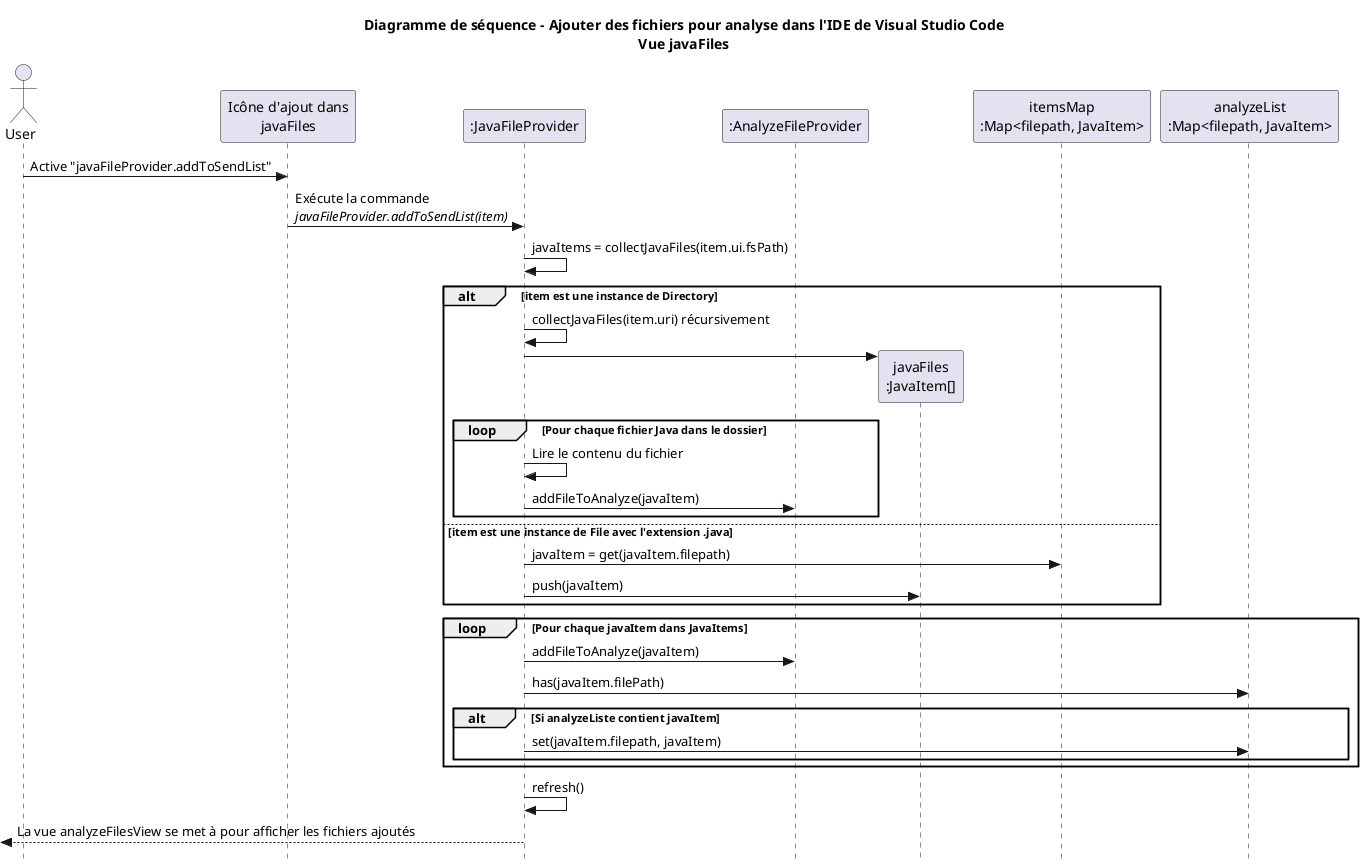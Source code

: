 @startuml
title Diagramme de séquence - Ajouter des fichiers pour analyse dans l'IDE de Visual Studio Code\nVue javaFiles
skinparam style strictuml

actor User
participant "Icône d'ajout dans\njavaFiles" as CommandPalette
participant ":JavaFileProvider" as JavaFileProvider
participant ":AnalyzeFileProvider" as AnalyzeFileProvider

User -> CommandPalette : Active "javaFileProvider.addToSendList"
CommandPalette -> JavaFileProvider : Exécute la commande \n//javaFileProvider.addToSendList(item)//

JavaFileProvider -> JavaFileProvider : javaItems = collectJavaFiles(item.ui.fsPath)

alt item est une instance de Directory
    JavaFileProvider -> JavaFileProvider : collectJavaFiles(item.uri) récursivement

    JavaFileProvider -> "javaFiles\n:JavaItem[]" as javaFiles **

participant "itemsMap\n:Map<filepath, JavaItem>" as itemsMap
participant "analyzeList\n:Map<filepath, JavaItem>" as analyzeList

    loop Pour chaque fichier Java dans le dossier
        JavaFileProvider -> JavaFileProvider : Lire le contenu du fichier
        JavaFileProvider -> AnalyzeFileProvider: addFileToAnalyze(javaItem)
    end
else item est une instance de File avec l'extension .java
    JavaFileProvider -> itemsMap : javaItem = get(javaItem.filepath)
    JavaFileProvider -> javaFiles : push(javaItem)
end

loop Pour chaque javaItem dans JavaItems
    JavaFileProvider -> AnalyzeFileProvider : addFileToAnalyze(javaItem)

    JavaFileProvider -> analyzeList : has(javaItem.filePath)
    alt Si analyzeListe contient javaItem
        JavaFileProvider -> analyzeList : set(javaItem.filepath, javaItem)
    end
end

JavaFileProvider -> JavaFileProvider: refresh()

<-- JavaFileProvider : La vue analyzeFilesView se met à pour afficher les fichiers ajoutés
@enduml
